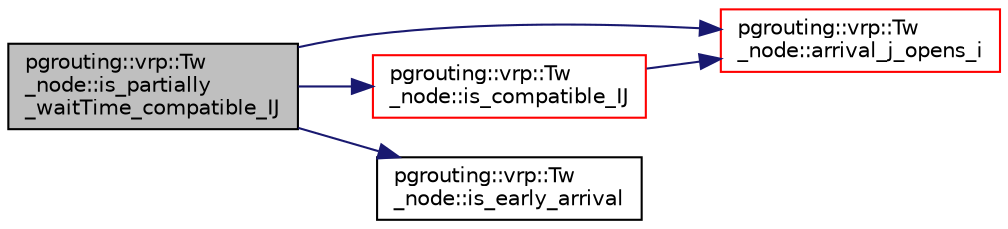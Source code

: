digraph "pgrouting::vrp::Tw_node::is_partially_waitTime_compatible_IJ"
{
  edge [fontname="Helvetica",fontsize="10",labelfontname="Helvetica",labelfontsize="10"];
  node [fontname="Helvetica",fontsize="10",shape=record];
  rankdir="LR";
  Node385 [label="pgrouting::vrp::Tw\l_node::is_partially\l_waitTime_compatible_IJ",height=0.2,width=0.4,color="black", fillcolor="grey75", style="filled", fontcolor="black"];
  Node385 -> Node386 [color="midnightblue",fontsize="10",style="solid",fontname="Helvetica"];
  Node386 [label="pgrouting::vrp::Tw\l_node::arrival_j_opens_i",height=0.2,width=0.4,color="red", fillcolor="white", style="filled",URL="$classpgrouting_1_1vrp_1_1Tw__node.html#a3cf23e97726fbef9a8ffba6952a2aba1",tooltip="@ { "];
  Node385 -> Node391 [color="midnightblue",fontsize="10",style="solid",fontname="Helvetica"];
  Node391 [label="pgrouting::vrp::Tw\l_node::is_compatible_IJ",height=0.2,width=0.4,color="red", fillcolor="white", style="filled",URL="$classpgrouting_1_1vrp_1_1Tw__node.html#a3e15d2c8670445bb3ba13aa605ba980a"];
  Node391 -> Node386 [color="midnightblue",fontsize="10",style="solid",fontname="Helvetica"];
  Node385 -> Node393 [color="midnightblue",fontsize="10",style="solid",fontname="Helvetica"];
  Node393 [label="pgrouting::vrp::Tw\l_node::is_early_arrival",height=0.2,width=0.4,color="black", fillcolor="white", style="filled",URL="$classpgrouting_1_1vrp_1_1Tw__node.html#afcb1d8e727a133b58aa3e75e33abfece",tooltip="True when arrivalTime is before it opens. "];
}
